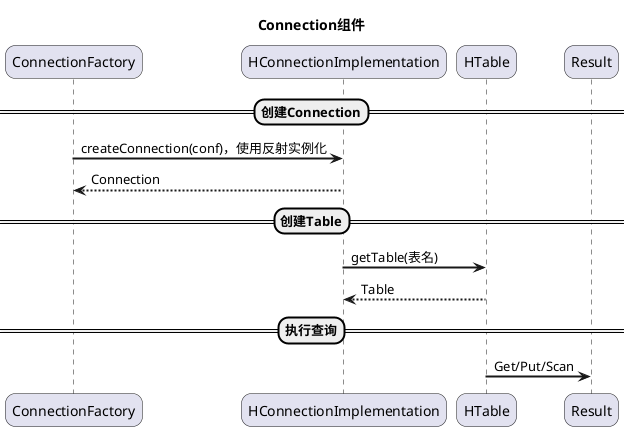 @startuml
title Connection组件
skinparam roundcorner 20
skinparam sequenceArrowThickness 2

==创建Connection==
ConnectionFactory -> HConnectionImplementation : createConnection(conf)，使用反射实例化
HConnectionImplementation --> ConnectionFactory: Connection
==创建Table==
HConnectionImplementation -> HTable :getTable(表名)
HTable --> HConnectionImplementation: Table
==执行查询==
HTable -> Result : Get/Put/Scan
@enduml